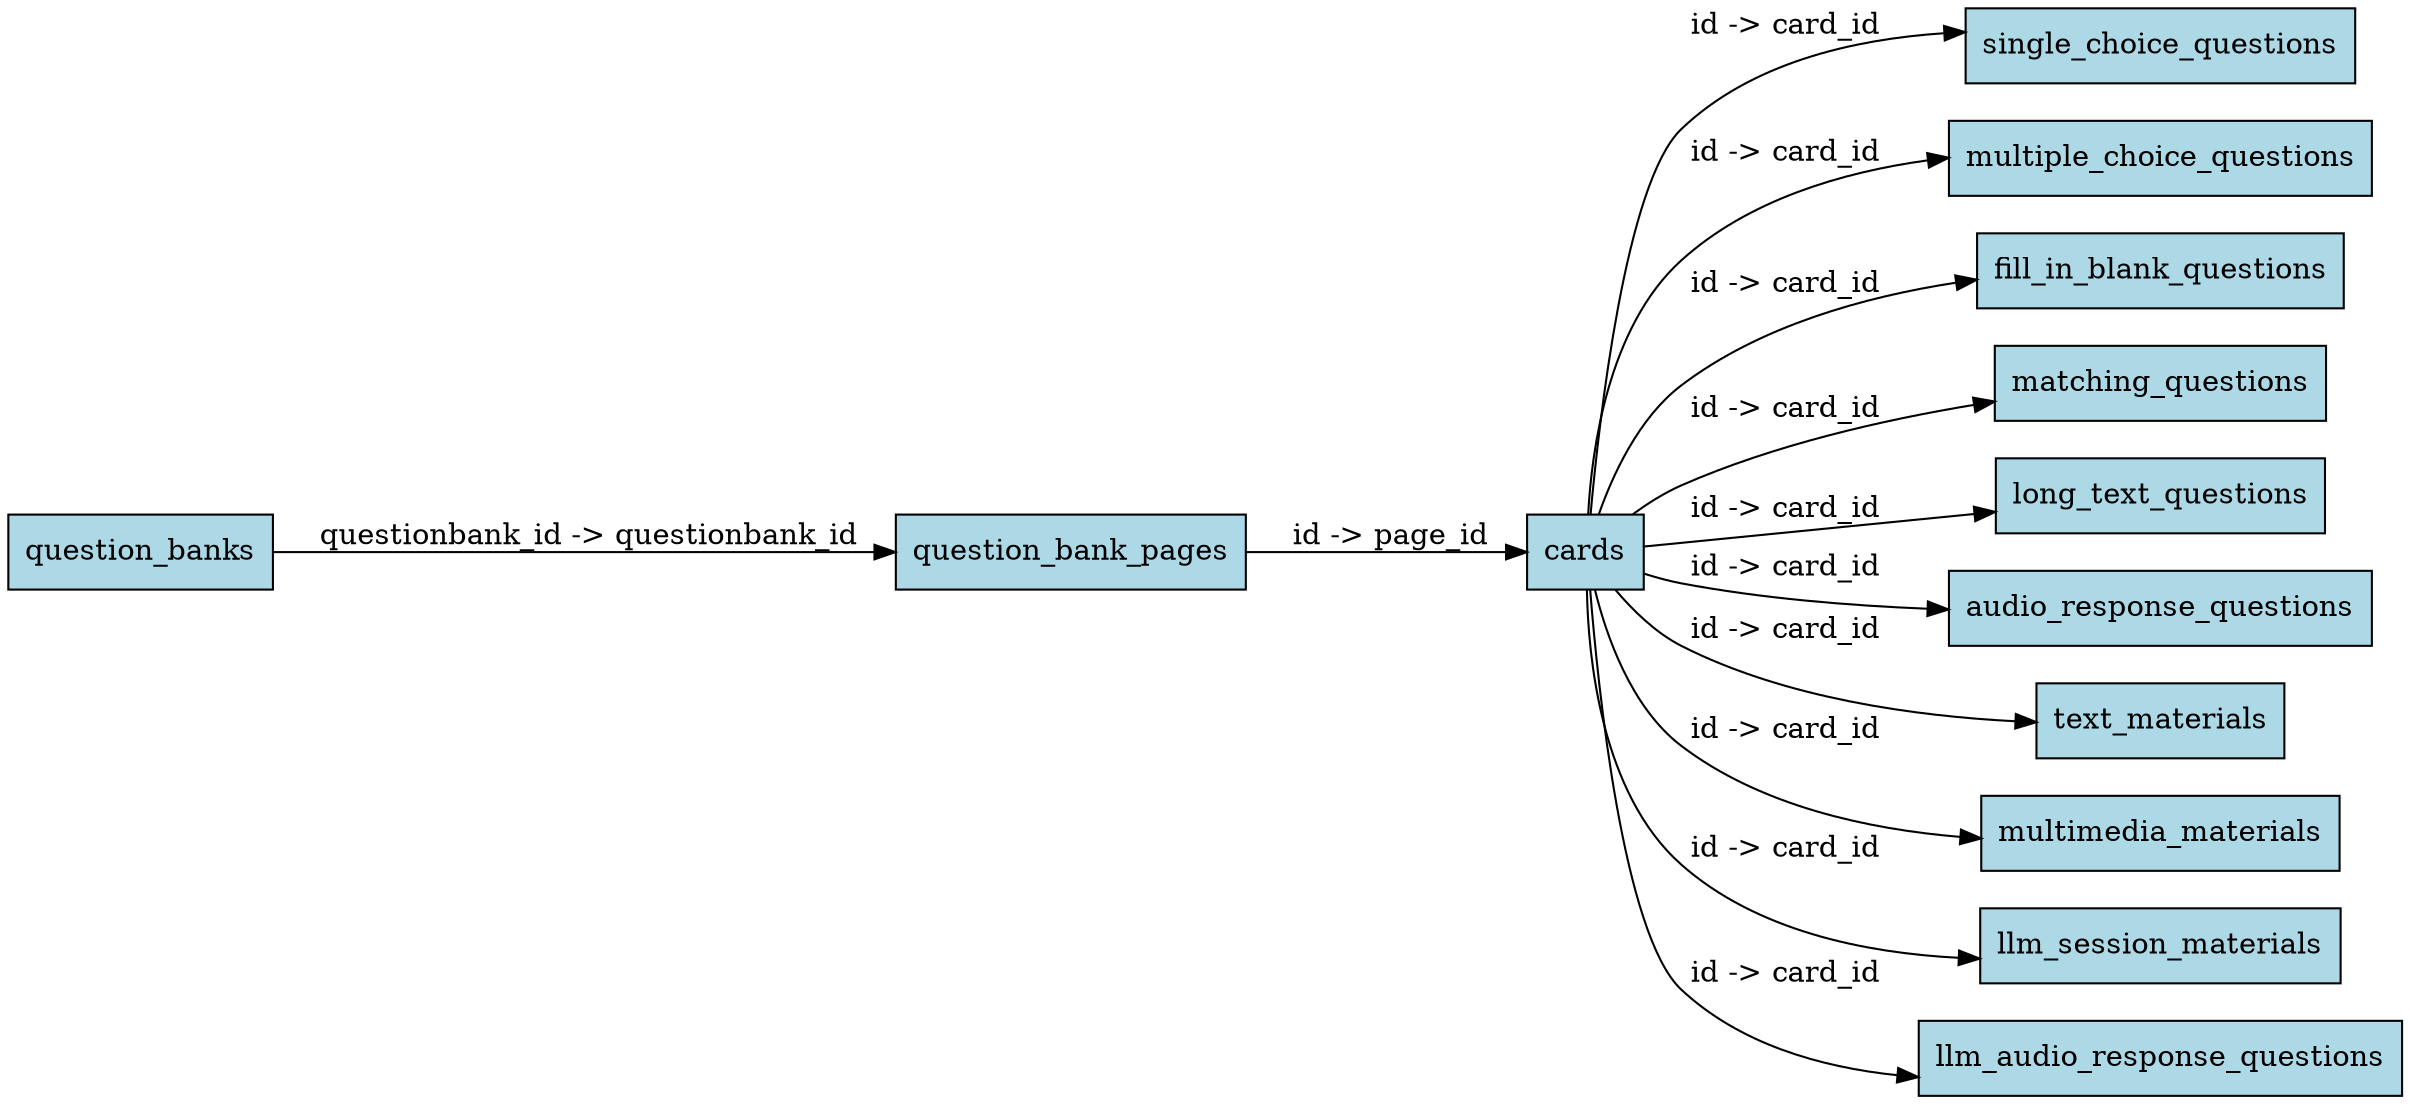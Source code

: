 digraph G {
  rankdir=LR;
  node [shape=box, style=filled, fillcolor=lightblue];
  "question_banks" [label="question_banks"];
  "question_bank_pages" [label="question_bank_pages"];
  "cards" [label="cards"];
  "single_choice_questions" [label="single_choice_questions"];
  "multiple_choice_questions" [label="multiple_choice_questions"];
  "fill_in_blank_questions" [label="fill_in_blank_questions"];
  "matching_questions" [label="matching_questions"];
  "long_text_questions" [label="long_text_questions"];
  "audio_response_questions" [label="audio_response_questions"];
  "text_materials" [label="text_materials"];
  "multimedia_materials" [label="multimedia_materials"];
  "llm_session_materials" [label="llm_session_materials"];
  "llm_audio_response_questions" [label="llm_audio_response_questions"];
  "question_banks" -> "question_bank_pages" [label=" questionbank_id -> questionbank_id"];
  "question_bank_pages" -> "cards" [label=" id -> page_id"];
  "cards" -> "single_choice_questions" [label=" id -> card_id"];
  "cards" -> "multiple_choice_questions" [label=" id -> card_id"];
  "cards" -> "fill_in_blank_questions" [label=" id -> card_id"];
  "cards" -> "matching_questions" [label=" id -> card_id"];
  "cards" -> "long_text_questions" [label=" id -> card_id"];
  "cards" -> "audio_response_questions" [label=" id -> card_id"];
  "cards" -> "text_materials" [label=" id -> card_id"];
  "cards" -> "multimedia_materials" [label=" id -> card_id"];
  "cards" -> "llm_session_materials" [label=" id -> card_id"];
  "cards" -> "llm_audio_response_questions" [label=" id -> card_id"];
}